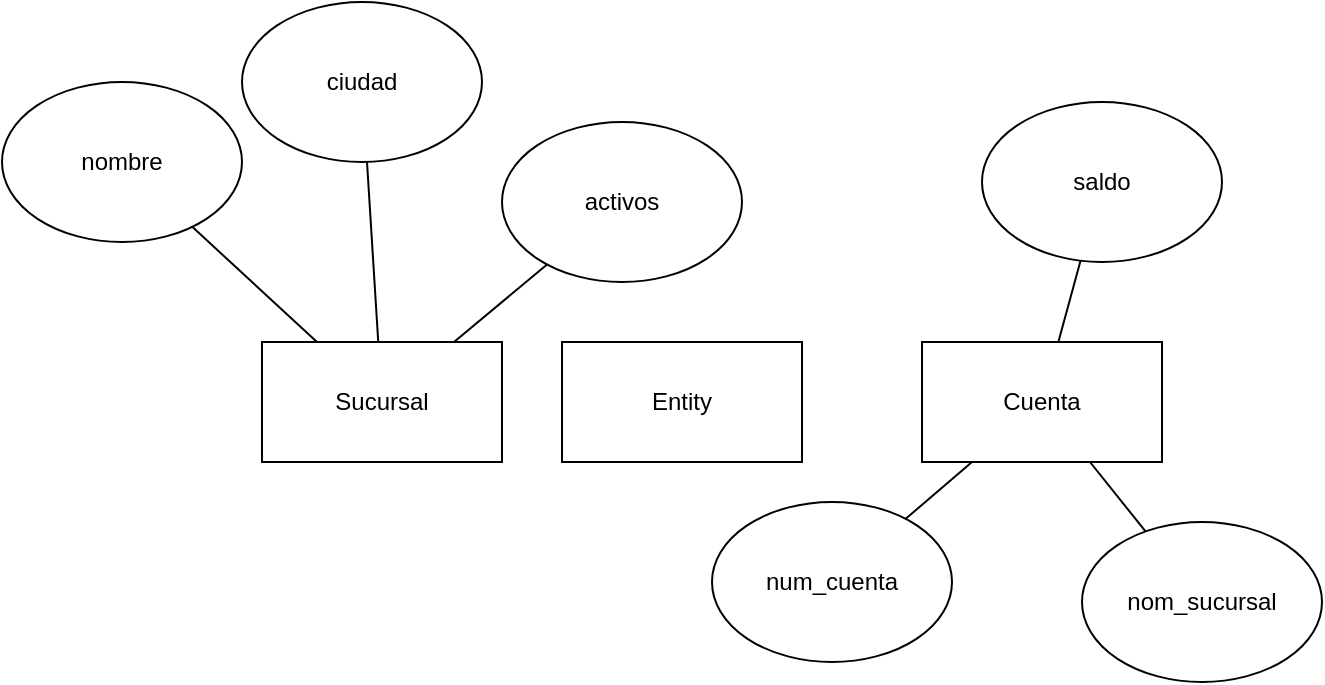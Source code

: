 <mxfile version="21.7.5" type="github">
  <diagram id="R2lEEEUBdFMjLlhIrx00" name="Page-1">
    <mxGraphModel dx="675" dy="1223" grid="1" gridSize="10" guides="1" tooltips="1" connect="1" arrows="1" fold="1" page="1" pageScale="1" pageWidth="850" pageHeight="1100" math="0" shadow="0" extFonts="Permanent Marker^https://fonts.googleapis.com/css?family=Permanent+Marker">
      <root>
        <mxCell id="0" />
        <mxCell id="1" parent="0" />
        <mxCell id="icL3QpZpNAu-DkA_q4pU-2" value="&lt;div&gt;Sucursal&lt;/div&gt;" style="rounded=0;whiteSpace=wrap;html=1;" vertex="1" parent="1">
          <mxGeometry x="140" y="540" width="120" height="60" as="geometry" />
        </mxCell>
        <mxCell id="icL3QpZpNAu-DkA_q4pU-3" value="activos" style="ellipse;whiteSpace=wrap;html=1;" vertex="1" parent="1">
          <mxGeometry x="260" y="430" width="120" height="80" as="geometry" />
        </mxCell>
        <mxCell id="icL3QpZpNAu-DkA_q4pU-4" value="ciudad" style="ellipse;whiteSpace=wrap;html=1;" vertex="1" parent="1">
          <mxGeometry x="130" y="370" width="120" height="80" as="geometry" />
        </mxCell>
        <mxCell id="icL3QpZpNAu-DkA_q4pU-5" value="nombre" style="ellipse;whiteSpace=wrap;html=1;" vertex="1" parent="1">
          <mxGeometry x="10" y="410" width="120" height="80" as="geometry" />
        </mxCell>
        <mxCell id="icL3QpZpNAu-DkA_q4pU-6" value="" style="endArrow=none;html=1;rounded=0;" edge="1" parent="1" source="icL3QpZpNAu-DkA_q4pU-2" target="icL3QpZpNAu-DkA_q4pU-5">
          <mxGeometry width="50" height="50" relative="1" as="geometry">
            <mxPoint x="240" y="510" as="sourcePoint" />
            <mxPoint x="230" y="550" as="targetPoint" />
          </mxGeometry>
        </mxCell>
        <mxCell id="icL3QpZpNAu-DkA_q4pU-7" value="" style="endArrow=none;html=1;rounded=0;" edge="1" parent="1" source="icL3QpZpNAu-DkA_q4pU-2" target="icL3QpZpNAu-DkA_q4pU-4">
          <mxGeometry width="50" height="50" relative="1" as="geometry">
            <mxPoint x="180" y="600" as="sourcePoint" />
            <mxPoint x="230" y="550" as="targetPoint" />
          </mxGeometry>
        </mxCell>
        <mxCell id="icL3QpZpNAu-DkA_q4pU-8" value="" style="endArrow=none;html=1;rounded=0;" edge="1" parent="1" source="icL3QpZpNAu-DkA_q4pU-2" target="icL3QpZpNAu-DkA_q4pU-3">
          <mxGeometry width="50" height="50" relative="1" as="geometry">
            <mxPoint x="210" y="560" as="sourcePoint" />
            <mxPoint x="260" y="510" as="targetPoint" />
          </mxGeometry>
        </mxCell>
        <mxCell id="icL3QpZpNAu-DkA_q4pU-9" value="&lt;div&gt;Cuenta&lt;/div&gt;" style="rounded=0;whiteSpace=wrap;html=1;" vertex="1" parent="1">
          <mxGeometry x="470" y="540" width="120" height="60" as="geometry" />
        </mxCell>
        <mxCell id="icL3QpZpNAu-DkA_q4pU-10" value="&lt;div&gt;saldo&lt;/div&gt;" style="ellipse;whiteSpace=wrap;html=1;" vertex="1" parent="1">
          <mxGeometry x="500" y="420" width="120" height="80" as="geometry" />
        </mxCell>
        <mxCell id="icL3QpZpNAu-DkA_q4pU-11" value="" style="endArrow=none;html=1;" edge="1" parent="1" source="icL3QpZpNAu-DkA_q4pU-9" target="icL3QpZpNAu-DkA_q4pU-10">
          <mxGeometry width="50" height="50" relative="1" as="geometry">
            <mxPoint x="490.001" y="540" as="sourcePoint" />
            <mxPoint x="540.91" y="460" as="targetPoint" />
          </mxGeometry>
        </mxCell>
        <mxCell id="icL3QpZpNAu-DkA_q4pU-12" value="nom_sucursal" style="ellipse;whiteSpace=wrap;html=1;" vertex="1" parent="1">
          <mxGeometry x="550" y="630" width="120" height="80" as="geometry" />
        </mxCell>
        <mxCell id="icL3QpZpNAu-DkA_q4pU-13" value="num_cuenta" style="ellipse;whiteSpace=wrap;html=1;" vertex="1" parent="1">
          <mxGeometry x="365" y="620" width="120" height="80" as="geometry" />
        </mxCell>
        <mxCell id="icL3QpZpNAu-DkA_q4pU-14" value="" style="endArrow=none;html=1;rounded=0;" edge="1" parent="1" source="icL3QpZpNAu-DkA_q4pU-13" target="icL3QpZpNAu-DkA_q4pU-9">
          <mxGeometry width="50" height="50" relative="1" as="geometry">
            <mxPoint x="460" y="600" as="sourcePoint" />
            <mxPoint x="510" y="550" as="targetPoint" />
          </mxGeometry>
        </mxCell>
        <mxCell id="icL3QpZpNAu-DkA_q4pU-15" value="" style="endArrow=none;html=1;rounded=0;" edge="1" parent="1" source="icL3QpZpNAu-DkA_q4pU-12" target="icL3QpZpNAu-DkA_q4pU-9">
          <mxGeometry width="50" height="50" relative="1" as="geometry">
            <mxPoint x="460" y="600" as="sourcePoint" />
            <mxPoint x="510" y="550" as="targetPoint" />
          </mxGeometry>
        </mxCell>
        <mxCell id="icL3QpZpNAu-DkA_q4pU-16" value="&lt;div&gt;Entity&lt;/div&gt;" style="rounded=0;whiteSpace=wrap;html=1;" vertex="1" parent="1">
          <mxGeometry x="290" y="540" width="120" height="60" as="geometry" />
        </mxCell>
      </root>
    </mxGraphModel>
  </diagram>
</mxfile>
